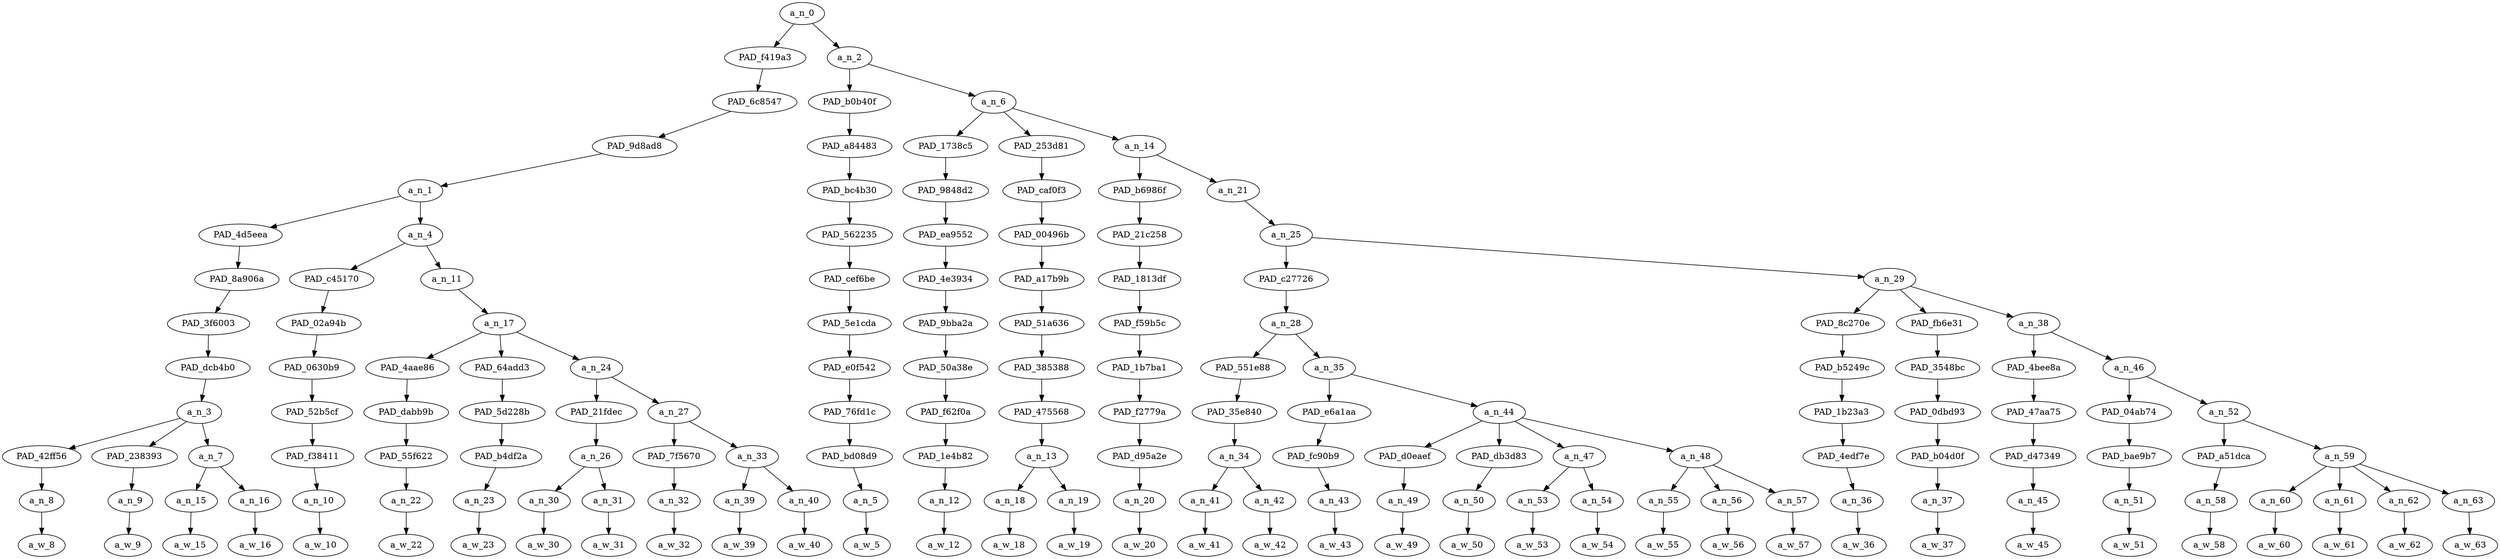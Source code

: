 strict digraph "" {
	a_n_0	[div_dir=-1,
		index=0,
		level=12,
		pos="8.729383680555555,12!",
		text_span="[0, 1, 2, 3, 4, 5, 6, 7, 8, 9, 10, 11, 12, 13, 14, 15, 16, 17, 18, 19, 20, 21, 22, 23, 24, 25, 26, 27, 28, 29, 30, 31, 32, 33, 34, \
35]",
		value=1.00000000];
	PAD_f419a3	[div_dir=-1,
		index=0,
		level=11,
		pos="3.5520833333333335,11!",
		text_span="[0, 1, 2, 3, 4, 5, 6, 7, 8, 9, 10, 11]",
		value=0.39423866];
	a_n_0 -> PAD_f419a3;
	a_n_2	[div_dir=-1,
		index=1,
		level=11,
		pos="13.906684027777779,11!",
		text_span="[12, 13, 14, 15, 16, 17, 18, 19, 20, 21, 22, 23, 24, 25, 26, 27, 28, 29, 30, 31, 32, 33, 34, 35]",
		value=0.60574838];
	a_n_0 -> a_n_2;
	PAD_6c8547	[div_dir=-1,
		index=0,
		level=10,
		pos="3.5520833333333335,10!",
		text_span="[0, 1, 2, 3, 4, 5, 6, 7, 8, 9, 10, 11]",
		value=0.39423866];
	PAD_f419a3 -> PAD_6c8547;
	PAD_9d8ad8	[div_dir=-1,
		index=0,
		level=9,
		pos="3.5520833333333335,9!",
		text_span="[0, 1, 2, 3, 4, 5, 6, 7, 8, 9, 10, 11]",
		value=0.39423866];
	PAD_6c8547 -> PAD_9d8ad8;
	a_n_1	[div_dir=-1,
		index=0,
		level=8,
		pos="3.5520833333333335,8!",
		text_span="[0, 1, 2, 3, 4, 5, 6, 7, 8, 9, 10, 11]",
		value=0.39423866];
	PAD_9d8ad8 -> a_n_1;
	PAD_4d5eea	[div_dir=1,
		index=0,
		level=7,
		pos="1.8333333333333333,7!",
		text_span="[0, 1, 2, 3]",
		value=0.27822083];
	a_n_1 -> PAD_4d5eea;
	a_n_4	[div_dir=-1,
		index=1,
		level=7,
		pos="5.270833333333334,7!",
		text_span="[4, 5, 6, 7, 8, 9, 10, 11]",
		value=0.11599742];
	a_n_1 -> a_n_4;
	PAD_8a906a	[div_dir=1,
		index=0,
		level=6,
		pos="1.8333333333333333,6!",
		text_span="[0, 1, 2, 3]",
		value=0.27822083];
	PAD_4d5eea -> PAD_8a906a;
	PAD_3f6003	[div_dir=1,
		index=0,
		level=5,
		pos="1.8333333333333333,5!",
		text_span="[0, 1, 2, 3]",
		value=0.27822083];
	PAD_8a906a -> PAD_3f6003;
	PAD_dcb4b0	[div_dir=1,
		index=0,
		level=4,
		pos="1.8333333333333333,4!",
		text_span="[0, 1, 2, 3]",
		value=0.27822083];
	PAD_3f6003 -> PAD_dcb4b0;
	a_n_3	[div_dir=1,
		index=0,
		level=3,
		pos="1.8333333333333333,3!",
		text_span="[0, 1, 2, 3]",
		value=0.27822083];
	PAD_dcb4b0 -> a_n_3;
	PAD_42ff56	[div_dir=1,
		index=1,
		level=2,
		pos="2.0,2!",
		text_span="[2]",
		value=0.05546781];
	a_n_3 -> PAD_42ff56;
	PAD_238393	[div_dir=-1,
		index=2,
		level=2,
		pos="3.0,2!",
		text_span="[3]",
		value=0.09454194];
	a_n_3 -> PAD_238393;
	a_n_7	[div_dir=1,
		index=0,
		level=2,
		pos="0.5,2!",
		text_span="[0, 1]",
		value=0.12817947];
	a_n_3 -> a_n_7;
	a_n_8	[div_dir=1,
		index=2,
		level=1,
		pos="2.0,1!",
		text_span="[2]",
		value=0.05546781];
	PAD_42ff56 -> a_n_8;
	a_w_8	[div_dir=0,
		index=2,
		level=0,
		pos="2,0!",
		text_span="[2]",
		value=racist];
	a_n_8 -> a_w_8;
	a_n_9	[div_dir=-1,
		index=3,
		level=1,
		pos="3.0,1!",
		text_span="[3]",
		value=0.09454194];
	PAD_238393 -> a_n_9;
	a_w_9	[div_dir=0,
		index=3,
		level=0,
		pos="3,0!",
		text_span="[3]",
		value=scum];
	a_n_9 -> a_w_9;
	a_n_15	[div_dir=1,
		index=0,
		level=1,
		pos="0.0,1!",
		text_span="[0]",
		value=0.05312146];
	a_n_7 -> a_n_15;
	a_n_16	[div_dir=1,
		index=1,
		level=1,
		pos="1.0,1!",
		text_span="[1]",
		value=0.07480907];
	a_n_7 -> a_n_16;
	a_w_15	[div_dir=0,
		index=0,
		level=0,
		pos="0,0!",
		text_span="[0]",
		value="<user>"];
	a_n_15 -> a_w_15;
	a_w_16	[div_dir=0,
		index=1,
		level=0,
		pos="1,0!",
		text_span="[1]",
		value="<user>1"];
	a_n_16 -> a_w_16;
	PAD_c45170	[div_dir=-1,
		index=1,
		level=6,
		pos="4.0,6!",
		text_span="[4]",
		value=0.02036883];
	a_n_4 -> PAD_c45170;
	a_n_11	[div_dir=-1,
		index=2,
		level=6,
		pos="6.541666666666667,6!",
		text_span="[5, 6, 7, 8, 9, 10, 11]",
		value=0.09558409];
	a_n_4 -> a_n_11;
	PAD_02a94b	[div_dir=-1,
		index=1,
		level=5,
		pos="4.0,5!",
		text_span="[4]",
		value=0.02036883];
	PAD_c45170 -> PAD_02a94b;
	PAD_0630b9	[div_dir=-1,
		index=1,
		level=4,
		pos="4.0,4!",
		text_span="[4]",
		value=0.02036883];
	PAD_02a94b -> PAD_0630b9;
	PAD_52b5cf	[div_dir=-1,
		index=1,
		level=3,
		pos="4.0,3!",
		text_span="[4]",
		value=0.02036883];
	PAD_0630b9 -> PAD_52b5cf;
	PAD_f38411	[div_dir=-1,
		index=3,
		level=2,
		pos="4.0,2!",
		text_span="[4]",
		value=0.02036883];
	PAD_52b5cf -> PAD_f38411;
	a_n_10	[div_dir=-1,
		index=4,
		level=1,
		pos="4.0,1!",
		text_span="[4]",
		value=0.02036883];
	PAD_f38411 -> a_n_10;
	a_w_10	[div_dir=0,
		index=4,
		level=0,
		pos="4,0!",
		text_span="[4]",
		value=who];
	a_n_10 -> a_w_10;
	a_n_17	[div_dir=-1,
		index=2,
		level=5,
		pos="6.541666666666667,5!",
		text_span="[5, 6, 7, 8, 9, 10, 11]",
		value=0.09554757];
	a_n_11 -> a_n_17;
	PAD_4aae86	[div_dir=-1,
		index=2,
		level=4,
		pos="5.0,4!",
		text_span="[5]",
		value=0.01351674];
	a_n_17 -> PAD_4aae86;
	PAD_64add3	[div_dir=-1,
		index=3,
		level=4,
		pos="6.0,4!",
		text_span="[6]",
		value=0.01000624];
	a_n_17 -> PAD_64add3;
	a_n_24	[div_dir=-1,
		index=4,
		level=4,
		pos="8.625,4!",
		text_span="[7, 8, 9, 10, 11]",
		value=0.07198807];
	a_n_17 -> a_n_24;
	PAD_dabb9b	[div_dir=-1,
		index=2,
		level=3,
		pos="5.0,3!",
		text_span="[5]",
		value=0.01351674];
	PAD_4aae86 -> PAD_dabb9b;
	PAD_55f622	[div_dir=-1,
		index=4,
		level=2,
		pos="5.0,2!",
		text_span="[5]",
		value=0.01351674];
	PAD_dabb9b -> PAD_55f622;
	a_n_22	[div_dir=-1,
		index=5,
		level=1,
		pos="5.0,1!",
		text_span="[5]",
		value=0.01351674];
	PAD_55f622 -> a_n_22;
	a_w_22	[div_dir=0,
		index=5,
		level=0,
		pos="5,0!",
		text_span="[5]",
		value=is];
	a_n_22 -> a_w_22;
	PAD_5d228b	[div_dir=-1,
		index=3,
		level=3,
		pos="6.0,3!",
		text_span="[6]",
		value=0.01000624];
	PAD_64add3 -> PAD_5d228b;
	PAD_b4df2a	[div_dir=-1,
		index=5,
		level=2,
		pos="6.0,2!",
		text_span="[6]",
		value=0.01000624];
	PAD_5d228b -> PAD_b4df2a;
	a_n_23	[div_dir=-1,
		index=6,
		level=1,
		pos="6.0,1!",
		text_span="[6]",
		value=0.01000624];
	PAD_b4df2a -> a_n_23;
	a_w_23	[div_dir=0,
		index=6,
		level=0,
		pos="6,0!",
		text_span="[6]",
		value=also];
	a_n_23 -> a_w_23;
	PAD_21fdec	[div_dir=-1,
		index=4,
		level=3,
		pos="7.5,3!",
		text_span="[7, 8]",
		value=0.02633249];
	a_n_24 -> PAD_21fdec;
	a_n_27	[div_dir=1,
		index=5,
		level=3,
		pos="9.75,3!",
		text_span="[9, 10, 11]",
		value=0.04562851];
	a_n_24 -> a_n_27;
	a_n_26	[div_dir=-1,
		index=6,
		level=2,
		pos="7.5,2!",
		text_span="[7, 8]",
		value=0.02633249];
	PAD_21fdec -> a_n_26;
	a_n_30	[div_dir=-1,
		index=7,
		level=1,
		pos="7.0,1!",
		text_span="[7]",
		value=0.01088736];
	a_n_26 -> a_n_30;
	a_n_31	[div_dir=-1,
		index=8,
		level=1,
		pos="8.0,1!",
		text_span="[8]",
		value=0.01539923];
	a_n_26 -> a_n_31;
	a_w_30	[div_dir=0,
		index=7,
		level=0,
		pos="7,0!",
		text_span="[7]",
		value=a];
	a_n_30 -> a_w_30;
	a_w_31	[div_dir=0,
		index=8,
		level=0,
		pos="8,0!",
		text_span="[8]",
		value=threat];
	a_n_31 -> a_w_31;
	PAD_7f5670	[div_dir=1,
		index=7,
		level=2,
		pos="9.0,2!",
		text_span="[9]",
		value=0.00893207];
	a_n_27 -> PAD_7f5670;
	a_n_33	[div_dir=1,
		index=8,
		level=2,
		pos="10.5,2!",
		text_span="[10, 11]",
		value=0.03669373];
	a_n_27 -> a_n_33;
	a_n_32	[div_dir=1,
		index=9,
		level=1,
		pos="9.0,1!",
		text_span="[9]",
		value=0.00893207];
	PAD_7f5670 -> a_n_32;
	a_w_32	[div_dir=0,
		index=9,
		level=0,
		pos="9,0!",
		text_span="[9]",
		value=to];
	a_n_32 -> a_w_32;
	a_n_39	[div_dir=-1,
		index=10,
		level=1,
		pos="10.0,1!",
		text_span="[10]",
		value=0.01769476];
	a_n_33 -> a_n_39;
	a_n_40	[div_dir=1,
		index=11,
		level=1,
		pos="11.0,1!",
		text_span="[11]",
		value=0.01899582];
	a_n_33 -> a_n_40;
	a_w_39	[div_dir=0,
		index=10,
		level=0,
		pos="10,0!",
		text_span="[10]",
		value=innocent];
	a_n_39 -> a_w_39;
	a_w_40	[div_dir=0,
		index=11,
		level=0,
		pos="11,0!",
		text_span="[11]",
		value=citizens];
	a_n_40 -> a_w_40;
	PAD_b0b40f	[div_dir=-1,
		index=1,
		level=10,
		pos="12.0,10!",
		text_span="[12]",
		value=0.01282466];
	a_n_2 -> PAD_b0b40f;
	a_n_6	[div_dir=-1,
		index=2,
		level=10,
		pos="15.813368055555557,10!",
		text_span="[13, 14, 15, 16, 17, 18, 19, 20, 21, 22, 23, 24, 25, 26, 27, 28, 29, 30, 31, 32, 33, 34, 35]",
		value=0.59292123];
	a_n_2 -> a_n_6;
	PAD_a84483	[div_dir=-1,
		index=1,
		level=9,
		pos="12.0,9!",
		text_span="[12]",
		value=0.01282466];
	PAD_b0b40f -> PAD_a84483;
	PAD_bc4b30	[div_dir=-1,
		index=1,
		level=8,
		pos="12.0,8!",
		text_span="[12]",
		value=0.01282466];
	PAD_a84483 -> PAD_bc4b30;
	PAD_562235	[div_dir=-1,
		index=2,
		level=7,
		pos="12.0,7!",
		text_span="[12]",
		value=0.01282466];
	PAD_bc4b30 -> PAD_562235;
	PAD_cef6be	[div_dir=-1,
		index=3,
		level=6,
		pos="12.0,6!",
		text_span="[12]",
		value=0.01282466];
	PAD_562235 -> PAD_cef6be;
	PAD_5e1cda	[div_dir=-1,
		index=3,
		level=5,
		pos="12.0,5!",
		text_span="[12]",
		value=0.01282466];
	PAD_cef6be -> PAD_5e1cda;
	PAD_e0f542	[div_dir=-1,
		index=5,
		level=4,
		pos="12.0,4!",
		text_span="[12]",
		value=0.01282466];
	PAD_5e1cda -> PAD_e0f542;
	PAD_76fd1c	[div_dir=-1,
		index=6,
		level=3,
		pos="12.0,3!",
		text_span="[12]",
		value=0.01282466];
	PAD_e0f542 -> PAD_76fd1c;
	PAD_bd08d9	[div_dir=-1,
		index=9,
		level=2,
		pos="12.0,2!",
		text_span="[12]",
		value=0.01282466];
	PAD_76fd1c -> PAD_bd08d9;
	a_n_5	[div_dir=-1,
		index=12,
		level=1,
		pos="12.0,1!",
		text_span="[12]",
		value=0.01282466];
	PAD_bd08d9 -> a_n_5;
	a_w_5	[div_dir=0,
		index=12,
		level=0,
		pos="12,0!",
		text_span="[12]",
		value=are];
	a_n_5 -> a_w_5;
	PAD_1738c5	[div_dir=-1,
		index=2,
		level=9,
		pos="13.0,9!",
		text_span="[13]",
		value=0.01983076];
	a_n_6 -> PAD_1738c5;
	PAD_253d81	[div_dir=1,
		index=3,
		level=9,
		pos="14.5,9!",
		text_span="[14, 15]",
		value=0.10262117];
	a_n_6 -> PAD_253d81;
	a_n_14	[div_dir=-1,
		index=4,
		level=9,
		pos="19.940104166666668,9!",
		text_span="[16, 17, 18, 19, 20, 21, 22, 23, 24, 25, 26, 27, 28, 29, 30, 31, 32, 33, 34, 35]",
		value=0.47046774];
	a_n_6 -> a_n_14;
	PAD_9848d2	[div_dir=-1,
		index=2,
		level=8,
		pos="13.0,8!",
		text_span="[13]",
		value=0.01983076];
	PAD_1738c5 -> PAD_9848d2;
	PAD_ea9552	[div_dir=-1,
		index=3,
		level=7,
		pos="13.0,7!",
		text_span="[13]",
		value=0.01983076];
	PAD_9848d2 -> PAD_ea9552;
	PAD_4e3934	[div_dir=-1,
		index=4,
		level=6,
		pos="13.0,6!",
		text_span="[13]",
		value=0.01983076];
	PAD_ea9552 -> PAD_4e3934;
	PAD_9bba2a	[div_dir=-1,
		index=4,
		level=5,
		pos="13.0,5!",
		text_span="[13]",
		value=0.01983076];
	PAD_4e3934 -> PAD_9bba2a;
	PAD_50a38e	[div_dir=-1,
		index=6,
		level=4,
		pos="13.0,4!",
		text_span="[13]",
		value=0.01983076];
	PAD_9bba2a -> PAD_50a38e;
	PAD_f62f0a	[div_dir=-1,
		index=7,
		level=3,
		pos="13.0,3!",
		text_span="[13]",
		value=0.01983076];
	PAD_50a38e -> PAD_f62f0a;
	PAD_1e4b82	[div_dir=-1,
		index=10,
		level=2,
		pos="13.0,2!",
		text_span="[13]",
		value=0.01983076];
	PAD_f62f0a -> PAD_1e4b82;
	a_n_12	[div_dir=-1,
		index=13,
		level=1,
		pos="13.0,1!",
		text_span="[13]",
		value=0.01983076];
	PAD_1e4b82 -> a_n_12;
	a_w_12	[div_dir=0,
		index=13,
		level=0,
		pos="13,0!",
		text_span="[13]",
		value=embraced];
	a_n_12 -> a_w_12;
	PAD_caf0f3	[div_dir=1,
		index=3,
		level=8,
		pos="14.5,8!",
		text_span="[14, 15]",
		value=0.10262117];
	PAD_253d81 -> PAD_caf0f3;
	PAD_00496b	[div_dir=1,
		index=4,
		level=7,
		pos="14.5,7!",
		text_span="[14, 15]",
		value=0.10262117];
	PAD_caf0f3 -> PAD_00496b;
	PAD_a17b9b	[div_dir=1,
		index=5,
		level=6,
		pos="14.5,6!",
		text_span="[14, 15]",
		value=0.10262117];
	PAD_00496b -> PAD_a17b9b;
	PAD_51a636	[div_dir=1,
		index=5,
		level=5,
		pos="14.5,5!",
		text_span="[14, 15]",
		value=0.10262117];
	PAD_a17b9b -> PAD_51a636;
	PAD_385388	[div_dir=1,
		index=7,
		level=4,
		pos="14.5,4!",
		text_span="[14, 15]",
		value=0.10262117];
	PAD_51a636 -> PAD_385388;
	PAD_475568	[div_dir=1,
		index=8,
		level=3,
		pos="14.5,3!",
		text_span="[14, 15]",
		value=0.10262117];
	PAD_385388 -> PAD_475568;
	a_n_13	[div_dir=1,
		index=11,
		level=2,
		pos="14.5,2!",
		text_span="[14, 15]",
		value=0.10262117];
	PAD_475568 -> a_n_13;
	a_n_18	[div_dir=-1,
		index=14,
		level=1,
		pos="14.0,1!",
		text_span="[14]",
		value=0.01126230];
	a_n_13 -> a_n_18;
	a_n_19	[div_dir=1,
		index=15,
		level=1,
		pos="15.0,1!",
		text_span="[15]",
		value=0.09134495];
	a_n_13 -> a_n_19;
	a_w_18	[div_dir=0,
		index=14,
		level=0,
		pos="14,0!",
		text_span="[14]",
		value=by];
	a_n_18 -> a_w_18;
	a_w_19	[div_dir=0,
		index=15,
		level=0,
		pos="15,0!",
		text_span="[15]",
		value=deblasio];
	a_n_19 -> a_w_19;
	PAD_b6986f	[div_dir=-1,
		index=4,
		level=8,
		pos="16.0,8!",
		text_span="[16]",
		value=0.02790811];
	a_n_14 -> PAD_b6986f;
	a_n_21	[div_dir=1,
		index=5,
		level=8,
		pos="23.880208333333336,8!",
		text_span="[17, 18, 19, 20, 21, 22, 23, 24, 25, 26, 27, 28, 29, 30, 31, 32, 33, 34, 35]",
		value=0.44255244];
	a_n_14 -> a_n_21;
	PAD_21c258	[div_dir=-1,
		index=5,
		level=7,
		pos="16.0,7!",
		text_span="[16]",
		value=0.02790811];
	PAD_b6986f -> PAD_21c258;
	PAD_1813df	[div_dir=-1,
		index=6,
		level=6,
		pos="16.0,6!",
		text_span="[16]",
		value=0.02790811];
	PAD_21c258 -> PAD_1813df;
	PAD_f59b5c	[div_dir=-1,
		index=6,
		level=5,
		pos="16.0,5!",
		text_span="[16]",
		value=0.02790811];
	PAD_1813df -> PAD_f59b5c;
	PAD_1b7ba1	[div_dir=-1,
		index=8,
		level=4,
		pos="16.0,4!",
		text_span="[16]",
		value=0.02790811];
	PAD_f59b5c -> PAD_1b7ba1;
	PAD_f2779a	[div_dir=-1,
		index=9,
		level=3,
		pos="16.0,3!",
		text_span="[16]",
		value=0.02790811];
	PAD_1b7ba1 -> PAD_f2779a;
	PAD_d95a2e	[div_dir=-1,
		index=12,
		level=2,
		pos="16.0,2!",
		text_span="[16]",
		value=0.02790811];
	PAD_f2779a -> PAD_d95a2e;
	a_n_20	[div_dir=-1,
		index=16,
		level=1,
		pos="16.0,1!",
		text_span="[16]",
		value=0.02790811];
	PAD_d95a2e -> a_n_20;
	a_w_20	[div_dir=0,
		index=16,
		level=0,
		pos="16,0!",
		text_span="[16]",
		value=horrible];
	a_n_20 -> a_w_20;
	a_n_25	[div_dir=1,
		index=6,
		level=7,
		pos="23.880208333333336,7!",
		text_span="[17, 18, 19, 20, 21, 22, 23, 24, 25, 26, 27, 28, 29, 30, 31, 32, 33, 34, 35]",
		value=0.44253546];
	a_n_21 -> a_n_25;
	PAD_c27726	[div_dir=1,
		index=7,
		level=6,
		pos="19.40625,6!",
		text_span="[17, 18, 19, 20, 21, 22, 23, 24, 25, 26]",
		value=0.30216000];
	a_n_25 -> PAD_c27726;
	a_n_29	[div_dir=-1,
		index=8,
		level=6,
		pos="28.354166666666668,6!",
		text_span="[27, 28, 29, 30, 31, 32, 33, 34, 35]",
		value=0.14035849];
	a_n_25 -> a_n_29;
	a_n_28	[div_dir=1,
		index=7,
		level=5,
		pos="19.40625,5!",
		text_span="[17, 18, 19, 20, 21, 22, 23, 24, 25, 26]",
		value=0.30216000];
	PAD_c27726 -> a_n_28;
	PAD_551e88	[div_dir=-1,
		index=9,
		level=4,
		pos="17.5,4!",
		text_span="[17, 18]",
		value=0.04168832];
	a_n_28 -> PAD_551e88;
	a_n_35	[div_dir=1,
		index=10,
		level=4,
		pos="21.3125,4!",
		text_span="[19, 20, 21, 22, 23, 24, 25, 26]",
		value=0.26041503];
	a_n_28 -> a_n_35;
	PAD_35e840	[div_dir=-1,
		index=10,
		level=3,
		pos="17.5,3!",
		text_span="[17, 18]",
		value=0.04168832];
	PAD_551e88 -> PAD_35e840;
	a_n_34	[div_dir=-1,
		index=13,
		level=2,
		pos="17.5,2!",
		text_span="[17, 18]",
		value=0.04168832];
	PAD_35e840 -> a_n_34;
	a_n_41	[div_dir=-1,
		index=17,
		level=1,
		pos="17.0,1!",
		text_span="[17]",
		value=0.01936200];
	a_n_34 -> a_n_41;
	a_n_42	[div_dir=1,
		index=18,
		level=1,
		pos="18.0,1!",
		text_span="[18]",
		value=0.02226107];
	a_n_34 -> a_n_42;
	a_w_41	[div_dir=0,
		index=17,
		level=0,
		pos="17,0!",
		text_span="[17]",
		value=my];
	a_n_41 -> a_w_41;
	a_w_42	[div_dir=0,
		index=18,
		level=0,
		pos="18,0!",
		text_span="[18]",
		value=prayers];
	a_n_42 -> a_w_42;
	PAD_e6a1aa	[div_dir=-1,
		index=11,
		level=3,
		pos="19.0,3!",
		text_span="[19]",
		value=0.01186187];
	a_n_35 -> PAD_e6a1aa;
	a_n_44	[div_dir=1,
		index=12,
		level=3,
		pos="23.625,3!",
		text_span="[20, 21, 22, 23, 24, 25, 26]",
		value=0.24845863];
	a_n_35 -> a_n_44;
	PAD_fc90b9	[div_dir=-1,
		index=14,
		level=2,
		pos="19.0,2!",
		text_span="[19]",
		value=0.01186187];
	PAD_e6a1aa -> PAD_fc90b9;
	a_n_43	[div_dir=-1,
		index=19,
		level=1,
		pos="19.0,1!",
		text_span="[19]",
		value=0.01186187];
	PAD_fc90b9 -> a_n_43;
	a_w_43	[div_dir=0,
		index=19,
		level=0,
		pos="19,0!",
		text_span="[19]",
		value=to1];
	a_n_43 -> a_w_43;
	PAD_d0eaef	[div_dir=1,
		index=17,
		level=2,
		pos="25.0,2!",
		text_span="[25]",
		value=0.05773454];
	a_n_44 -> PAD_d0eaef;
	PAD_db3d83	[div_dir=-1,
		index=18,
		level=2,
		pos="26.0,2!",
		text_span="[26]",
		value=0.03179604];
	a_n_44 -> PAD_db3d83;
	a_n_47	[div_dir=-1,
		index=15,
		level=2,
		pos="20.5,2!",
		text_span="[20, 21]",
		value=0.05215385];
	a_n_44 -> a_n_47;
	a_n_48	[div_dir=1,
		index=16,
		level=2,
		pos="23.0,2!",
		text_span="[22, 23, 24]",
		value=0.10666398];
	a_n_44 -> a_n_48;
	a_n_49	[div_dir=1,
		index=25,
		level=1,
		pos="25.0,1!",
		text_span="[25]",
		value=0.05773454];
	PAD_d0eaef -> a_n_49;
	a_w_49	[div_dir=0,
		index=25,
		level=0,
		pos="25,0!",
		text_span="[25]",
		value=yellow];
	a_n_49 -> a_w_49;
	a_n_50	[div_dir=-1,
		index=26,
		level=1,
		pos="26.0,1!",
		text_span="[26]",
		value=0.03179604];
	PAD_db3d83 -> a_n_50;
	a_w_50	[div_dir=0,
		index=26,
		level=0,
		pos="26,0!",
		text_span="[26]",
		value=people];
	a_n_50 -> a_w_50;
	a_n_53	[div_dir=-1,
		index=20,
		level=1,
		pos="20.0,1!",
		text_span="[20]",
		value=0.02113530];
	a_n_47 -> a_n_53;
	a_n_54	[div_dir=-1,
		index=21,
		level=1,
		pos="21.0,1!",
		text_span="[21]",
		value=0.03099038];
	a_n_47 -> a_n_54;
	a_w_53	[div_dir=0,
		index=20,
		level=0,
		pos="20,0!",
		text_span="[20]",
		value=this];
	a_n_53 -> a_w_53;
	a_w_54	[div_dir=0,
		index=21,
		level=0,
		pos="21,0!",
		text_span="[21]",
		value=woman];
	a_n_54 -> a_w_54;
	a_n_55	[div_dir=1,
		index=22,
		level=1,
		pos="22.0,1!",
		text_span="[22]",
		value=0.02974682];
	a_n_48 -> a_n_55;
	a_n_56	[div_dir=1,
		index=23,
		level=1,
		pos="23.0,1!",
		text_span="[23]",
		value=0.03249385];
	a_n_48 -> a_n_56;
	a_n_57	[div_dir=1,
		index=24,
		level=1,
		pos="24.0,1!",
		text_span="[24]",
		value=0.04432601];
	a_n_48 -> a_n_57;
	a_w_55	[div_dir=0,
		index=22,
		level=0,
		pos="22,0!",
		text_span="[22]",
		value=white];
	a_n_55 -> a_w_55;
	a_w_56	[div_dir=0,
		index=23,
		level=0,
		pos="23,0!",
		text_span="[23]",
		value=black];
	a_n_56 -> a_w_56;
	a_w_57	[div_dir=0,
		index=24,
		level=0,
		pos="24,0!",
		text_span="[24]",
		value=green];
	a_n_57 -> a_w_57;
	PAD_8c270e	[div_dir=-1,
		index=8,
		level=5,
		pos="27.0,5!",
		text_span="[27]",
		value=0.01471711];
	a_n_29 -> PAD_8c270e;
	PAD_fb6e31	[div_dir=1,
		index=9,
		level=5,
		pos="28.0,5!",
		text_span="[28]",
		value=0.00954012];
	a_n_29 -> PAD_fb6e31;
	a_n_38	[div_dir=-1,
		index=10,
		level=5,
		pos="30.0625,5!",
		text_span="[29, 30, 31, 32, 33, 34, 35]",
		value=0.11607139];
	a_n_29 -> a_n_38;
	PAD_b5249c	[div_dir=-1,
		index=11,
		level=4,
		pos="27.0,4!",
		text_span="[27]",
		value=0.01471711];
	PAD_8c270e -> PAD_b5249c;
	PAD_1b23a3	[div_dir=-1,
		index=13,
		level=3,
		pos="27.0,3!",
		text_span="[27]",
		value=0.01471711];
	PAD_b5249c -> PAD_1b23a3;
	PAD_4edf7e	[div_dir=-1,
		index=19,
		level=2,
		pos="27.0,2!",
		text_span="[27]",
		value=0.01471711];
	PAD_1b23a3 -> PAD_4edf7e;
	a_n_36	[div_dir=-1,
		index=27,
		level=1,
		pos="27.0,1!",
		text_span="[27]",
		value=0.01471711];
	PAD_4edf7e -> a_n_36;
	a_w_36	[div_dir=0,
		index=27,
		level=0,
		pos="27,0!",
		text_span="[27]",
		value=should];
	a_n_36 -> a_w_36;
	PAD_3548bc	[div_dir=1,
		index=12,
		level=4,
		pos="28.0,4!",
		text_span="[28]",
		value=0.00954012];
	PAD_fb6e31 -> PAD_3548bc;
	PAD_0dbd93	[div_dir=1,
		index=14,
		level=3,
		pos="28.0,3!",
		text_span="[28]",
		value=0.00954012];
	PAD_3548bc -> PAD_0dbd93;
	PAD_b04d0f	[div_dir=1,
		index=20,
		level=2,
		pos="28.0,2!",
		text_span="[28]",
		value=0.00954012];
	PAD_0dbd93 -> PAD_b04d0f;
	a_n_37	[div_dir=1,
		index=28,
		level=1,
		pos="28.0,1!",
		text_span="[28]",
		value=0.00954012];
	PAD_b04d0f -> a_n_37;
	a_w_37	[div_dir=0,
		index=28,
		level=0,
		pos="28,0!",
		text_span="[28]",
		value=not];
	a_n_37 -> a_w_37;
	PAD_4bee8a	[div_dir=-1,
		index=13,
		level=4,
		pos="29.0,4!",
		text_span="[29]",
		value=0.00855203];
	a_n_38 -> PAD_4bee8a;
	a_n_46	[div_dir=-1,
		index=14,
		level=4,
		pos="31.125,4!",
		text_span="[30, 31, 32, 33, 34, 35]",
		value=0.10749488];
	a_n_38 -> a_n_46;
	PAD_47aa75	[div_dir=-1,
		index=15,
		level=3,
		pos="29.0,3!",
		text_span="[29]",
		value=0.00855203];
	PAD_4bee8a -> PAD_47aa75;
	PAD_d47349	[div_dir=-1,
		index=21,
		level=2,
		pos="29.0,2!",
		text_span="[29]",
		value=0.00855203];
	PAD_47aa75 -> PAD_d47349;
	a_n_45	[div_dir=-1,
		index=29,
		level=1,
		pos="29.0,1!",
		text_span="[29]",
		value=0.00855203];
	PAD_d47349 -> a_n_45;
	a_w_45	[div_dir=0,
		index=29,
		level=0,
		pos="29,0!",
		text_span="[29]",
		value=go];
	a_n_45 -> a_w_45;
	PAD_04ab74	[div_dir=-1,
		index=16,
		level=3,
		pos="30.0,3!",
		text_span="[30]",
		value=0.03117716];
	a_n_46 -> PAD_04ab74;
	a_n_52	[div_dir=-1,
		index=17,
		level=3,
		pos="32.25,3!",
		text_span="[31, 32, 33, 34, 35]",
		value=0.07630062];
	a_n_46 -> a_n_52;
	PAD_bae9b7	[div_dir=-1,
		index=22,
		level=2,
		pos="30.0,2!",
		text_span="[30]",
		value=0.03117716];
	PAD_04ab74 -> PAD_bae9b7;
	a_n_51	[div_dir=-1,
		index=30,
		level=1,
		pos="30.0,1!",
		text_span="[30]",
		value=0.03117716];
	PAD_bae9b7 -> a_n_51;
	a_w_51	[div_dir=0,
		index=30,
		level=0,
		pos="30,0!",
		text_span="[30]",
		value=unchecked];
	a_n_51 -> a_w_51;
	PAD_a51dca	[div_dir=-1,
		index=23,
		level=2,
		pos="31.0,2!",
		text_span="[31]",
		value=0.00956210];
	a_n_52 -> PAD_a51dca;
	a_n_59	[div_dir=-1,
		index=24,
		level=2,
		pos="33.5,2!",
		text_span="[32, 33, 34, 35]",
		value=0.06671986];
	a_n_52 -> a_n_59;
	a_n_58	[div_dir=-1,
		index=31,
		level=1,
		pos="31.0,1!",
		text_span="[31]",
		value=0.00956210];
	PAD_a51dca -> a_n_58;
	a_w_58	[div_dir=0,
		index=31,
		level=0,
		pos="31,0!",
		text_span="[31]",
		value=with];
	a_n_58 -> a_w_58;
	a_n_60	[div_dir=-1,
		index=32,
		level=1,
		pos="32.0,1!",
		text_span="[32]",
		value=0.00971815];
	a_n_59 -> a_n_60;
	a_n_61	[div_dir=-1,
		index=33,
		level=1,
		pos="33.0,1!",
		text_span="[33]",
		value=0.01497103];
	a_n_59 -> a_n_61;
	a_n_62	[div_dir=-1,
		index=34,
		level=1,
		pos="34.0,1!",
		text_span="[34]",
		value=0.02116173];
	a_n_59 -> a_n_62;
	a_n_63	[div_dir=1,
		index=35,
		level=1,
		pos="35.0,1!",
		text_span="[35]",
		value=0.02085679];
	a_n_59 -> a_n_63;
	a_w_60	[div_dir=0,
		index=32,
		level=0,
		pos="32,0!",
		text_span="[32]",
		value=this1];
	a_n_60 -> a_w_60;
	a_w_61	[div_dir=0,
		index=33,
		level=0,
		pos="33,0!",
		text_span="[33]",
		value=random];
	a_n_61 -> a_w_61;
	a_w_62	[div_dir=0,
		index=34,
		level=0,
		pos="34,0!",
		text_span="[34]",
		value=violence];
	a_n_62 -> a_w_62;
	a_w_63	[div_dir=0,
		index=35,
		level=0,
		pos="35,0!",
		text_span="[35]",
		value=hate];
	a_n_63 -> a_w_63;
}
